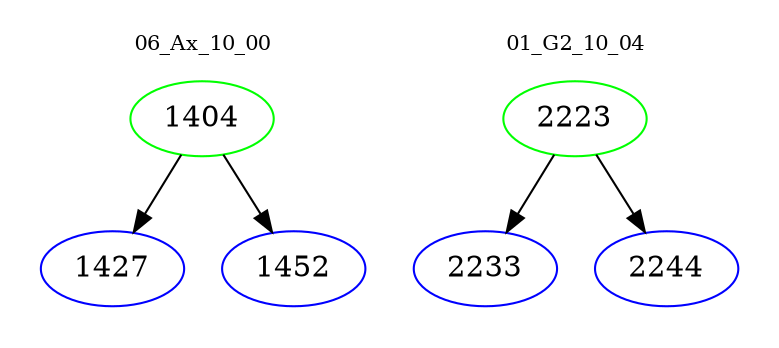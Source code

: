 digraph{
subgraph cluster_0 {
color = white
label = "06_Ax_10_00";
fontsize=10;
T0_1404 [label="1404", color="green"]
T0_1404 -> T0_1427 [color="black"]
T0_1427 [label="1427", color="blue"]
T0_1404 -> T0_1452 [color="black"]
T0_1452 [label="1452", color="blue"]
}
subgraph cluster_1 {
color = white
label = "01_G2_10_04";
fontsize=10;
T1_2223 [label="2223", color="green"]
T1_2223 -> T1_2233 [color="black"]
T1_2233 [label="2233", color="blue"]
T1_2223 -> T1_2244 [color="black"]
T1_2244 [label="2244", color="blue"]
}
}
